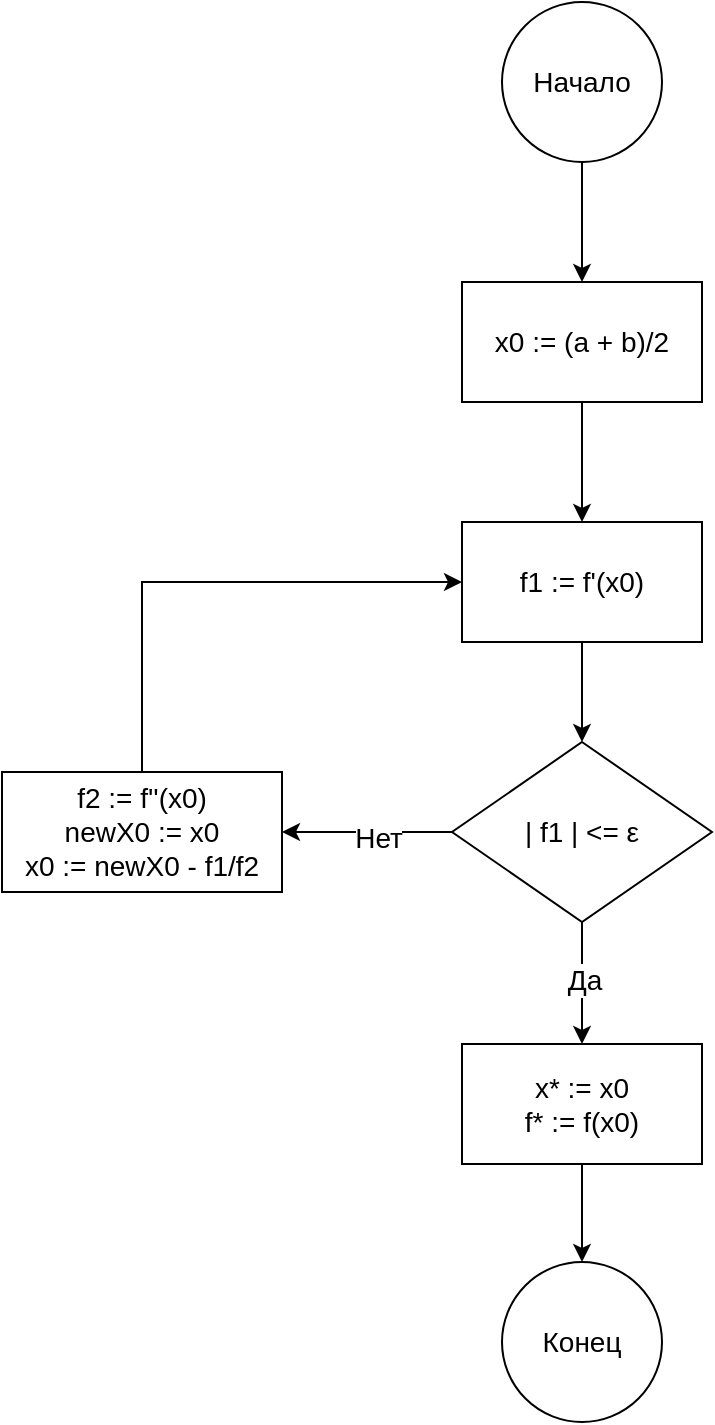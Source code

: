 <mxfile version="24.4.13" type="device">
  <diagram name="Страница — 1" id="hPWLItAFALXoMQSjBMM3">
    <mxGraphModel dx="1026" dy="1853" grid="1" gridSize="10" guides="1" tooltips="1" connect="1" arrows="1" fold="1" page="1" pageScale="1" pageWidth="827" pageHeight="1169" math="0" shadow="0">
      <root>
        <mxCell id="0" />
        <mxCell id="1" parent="0" />
        <mxCell id="Jmh3QzOyEM74GARBAJ_J-7" style="edgeStyle=orthogonalEdgeStyle;rounded=0;orthogonalLoop=1;jettySize=auto;html=1;" parent="1" source="iY3pbCh5fd34Qxhc9EzE-1" target="Jmh3QzOyEM74GARBAJ_J-2" edge="1">
          <mxGeometry relative="1" as="geometry" />
        </mxCell>
        <mxCell id="Jmh3QzOyEM74GARBAJ_J-1" value="Начало" style="ellipse;whiteSpace=wrap;html=1;aspect=fixed;fontSize=14;" parent="1" vertex="1">
          <mxGeometry x="280" y="-60" width="80" height="80" as="geometry" />
        </mxCell>
        <mxCell id="Jmh3QzOyEM74GARBAJ_J-8" style="edgeStyle=orthogonalEdgeStyle;rounded=0;orthogonalLoop=1;jettySize=auto;html=1;" parent="1" source="Jmh3QzOyEM74GARBAJ_J-2" target="Jmh3QzOyEM74GARBAJ_J-4" edge="1">
          <mxGeometry relative="1" as="geometry" />
        </mxCell>
        <mxCell id="Jmh3QzOyEM74GARBAJ_J-2" value="&lt;div&gt;f1 := f&#39;(x0)&lt;/div&gt;" style="rounded=0;whiteSpace=wrap;html=1;fontSize=14;" parent="1" vertex="1">
          <mxGeometry x="260" y="200" width="120" height="60" as="geometry" />
        </mxCell>
        <mxCell id="Jmh3QzOyEM74GARBAJ_J-3" value="Конец" style="ellipse;whiteSpace=wrap;html=1;aspect=fixed;fontSize=14;" parent="1" vertex="1">
          <mxGeometry x="280" y="570" width="80" height="80" as="geometry" />
        </mxCell>
        <mxCell id="Jmh3QzOyEM74GARBAJ_J-9" style="edgeStyle=orthogonalEdgeStyle;rounded=0;orthogonalLoop=1;jettySize=auto;html=1;entryX=0.5;entryY=0;entryDx=0;entryDy=0;" parent="1" source="Jmh3QzOyEM74GARBAJ_J-4" target="Jmh3QzOyEM74GARBAJ_J-5" edge="1">
          <mxGeometry relative="1" as="geometry" />
        </mxCell>
        <mxCell id="Jmh3QzOyEM74GARBAJ_J-13" value="&lt;span style=&quot;font-size: 14px;&quot;&gt;Да&lt;/span&gt;" style="edgeLabel;html=1;align=center;verticalAlign=middle;resizable=0;points=[];" parent="Jmh3QzOyEM74GARBAJ_J-9" vertex="1" connectable="0">
          <mxGeometry x="-0.098" y="1" relative="1" as="geometry">
            <mxPoint y="1" as="offset" />
          </mxGeometry>
        </mxCell>
        <mxCell id="Jmh3QzOyEM74GARBAJ_J-11" style="edgeStyle=orthogonalEdgeStyle;rounded=0;orthogonalLoop=1;jettySize=auto;html=1;" parent="1" source="Jmh3QzOyEM74GARBAJ_J-4" target="Jmh3QzOyEM74GARBAJ_J-6" edge="1">
          <mxGeometry relative="1" as="geometry" />
        </mxCell>
        <mxCell id="Jmh3QzOyEM74GARBAJ_J-14" value="&lt;span style=&quot;font-size: 14px;&quot;&gt;Нет&lt;/span&gt;" style="edgeLabel;html=1;align=center;verticalAlign=middle;resizable=0;points=[];" parent="Jmh3QzOyEM74GARBAJ_J-11" vertex="1" connectable="0">
          <mxGeometry x="-0.157" y="3" relative="1" as="geometry">
            <mxPoint x="-1" as="offset" />
          </mxGeometry>
        </mxCell>
        <mxCell id="Jmh3QzOyEM74GARBAJ_J-4" value="| f1 | &amp;lt;= ε" style="rhombus;whiteSpace=wrap;html=1;fontSize=14;" parent="1" vertex="1">
          <mxGeometry x="255" y="310" width="130" height="90" as="geometry" />
        </mxCell>
        <mxCell id="Jmh3QzOyEM74GARBAJ_J-10" style="edgeStyle=orthogonalEdgeStyle;rounded=0;orthogonalLoop=1;jettySize=auto;html=1;entryX=0.5;entryY=0;entryDx=0;entryDy=0;" parent="1" source="Jmh3QzOyEM74GARBAJ_J-5" target="Jmh3QzOyEM74GARBAJ_J-3" edge="1">
          <mxGeometry relative="1" as="geometry" />
        </mxCell>
        <mxCell id="Jmh3QzOyEM74GARBAJ_J-5" value="x* := x0&lt;div style=&quot;font-size: 14px;&quot;&gt;f* := f(x0)&lt;/div&gt;" style="rounded=0;whiteSpace=wrap;html=1;fontSize=14;" parent="1" vertex="1">
          <mxGeometry x="260" y="461" width="120" height="60" as="geometry" />
        </mxCell>
        <mxCell id="Jmh3QzOyEM74GARBAJ_J-12" style="edgeStyle=orthogonalEdgeStyle;rounded=0;orthogonalLoop=1;jettySize=auto;html=1;entryX=0;entryY=0.5;entryDx=0;entryDy=0;" parent="1" source="Jmh3QzOyEM74GARBAJ_J-6" target="Jmh3QzOyEM74GARBAJ_J-2" edge="1">
          <mxGeometry relative="1" as="geometry">
            <Array as="points">
              <mxPoint x="100" y="230" />
            </Array>
          </mxGeometry>
        </mxCell>
        <mxCell id="Jmh3QzOyEM74GARBAJ_J-6" value="f2 := f&#39;&#39;(x0)&lt;div&gt;newX0 := x0&lt;/div&gt;&lt;div&gt;x0 := newX0 - f1/f2&lt;/div&gt;" style="rounded=0;whiteSpace=wrap;html=1;fontSize=14;" parent="1" vertex="1">
          <mxGeometry x="30" y="325" width="140" height="60" as="geometry" />
        </mxCell>
        <mxCell id="iY3pbCh5fd34Qxhc9EzE-2" value="" style="edgeStyle=orthogonalEdgeStyle;rounded=0;orthogonalLoop=1;jettySize=auto;html=1;" edge="1" parent="1" source="Jmh3QzOyEM74GARBAJ_J-1" target="iY3pbCh5fd34Qxhc9EzE-1">
          <mxGeometry relative="1" as="geometry">
            <mxPoint x="320" y="20" as="sourcePoint" />
            <mxPoint x="320" y="200" as="targetPoint" />
          </mxGeometry>
        </mxCell>
        <mxCell id="iY3pbCh5fd34Qxhc9EzE-1" value="x0 := (a + b)/2" style="rounded=0;whiteSpace=wrap;html=1;fontSize=14;" vertex="1" parent="1">
          <mxGeometry x="260" y="80" width="120" height="60" as="geometry" />
        </mxCell>
      </root>
    </mxGraphModel>
  </diagram>
</mxfile>
